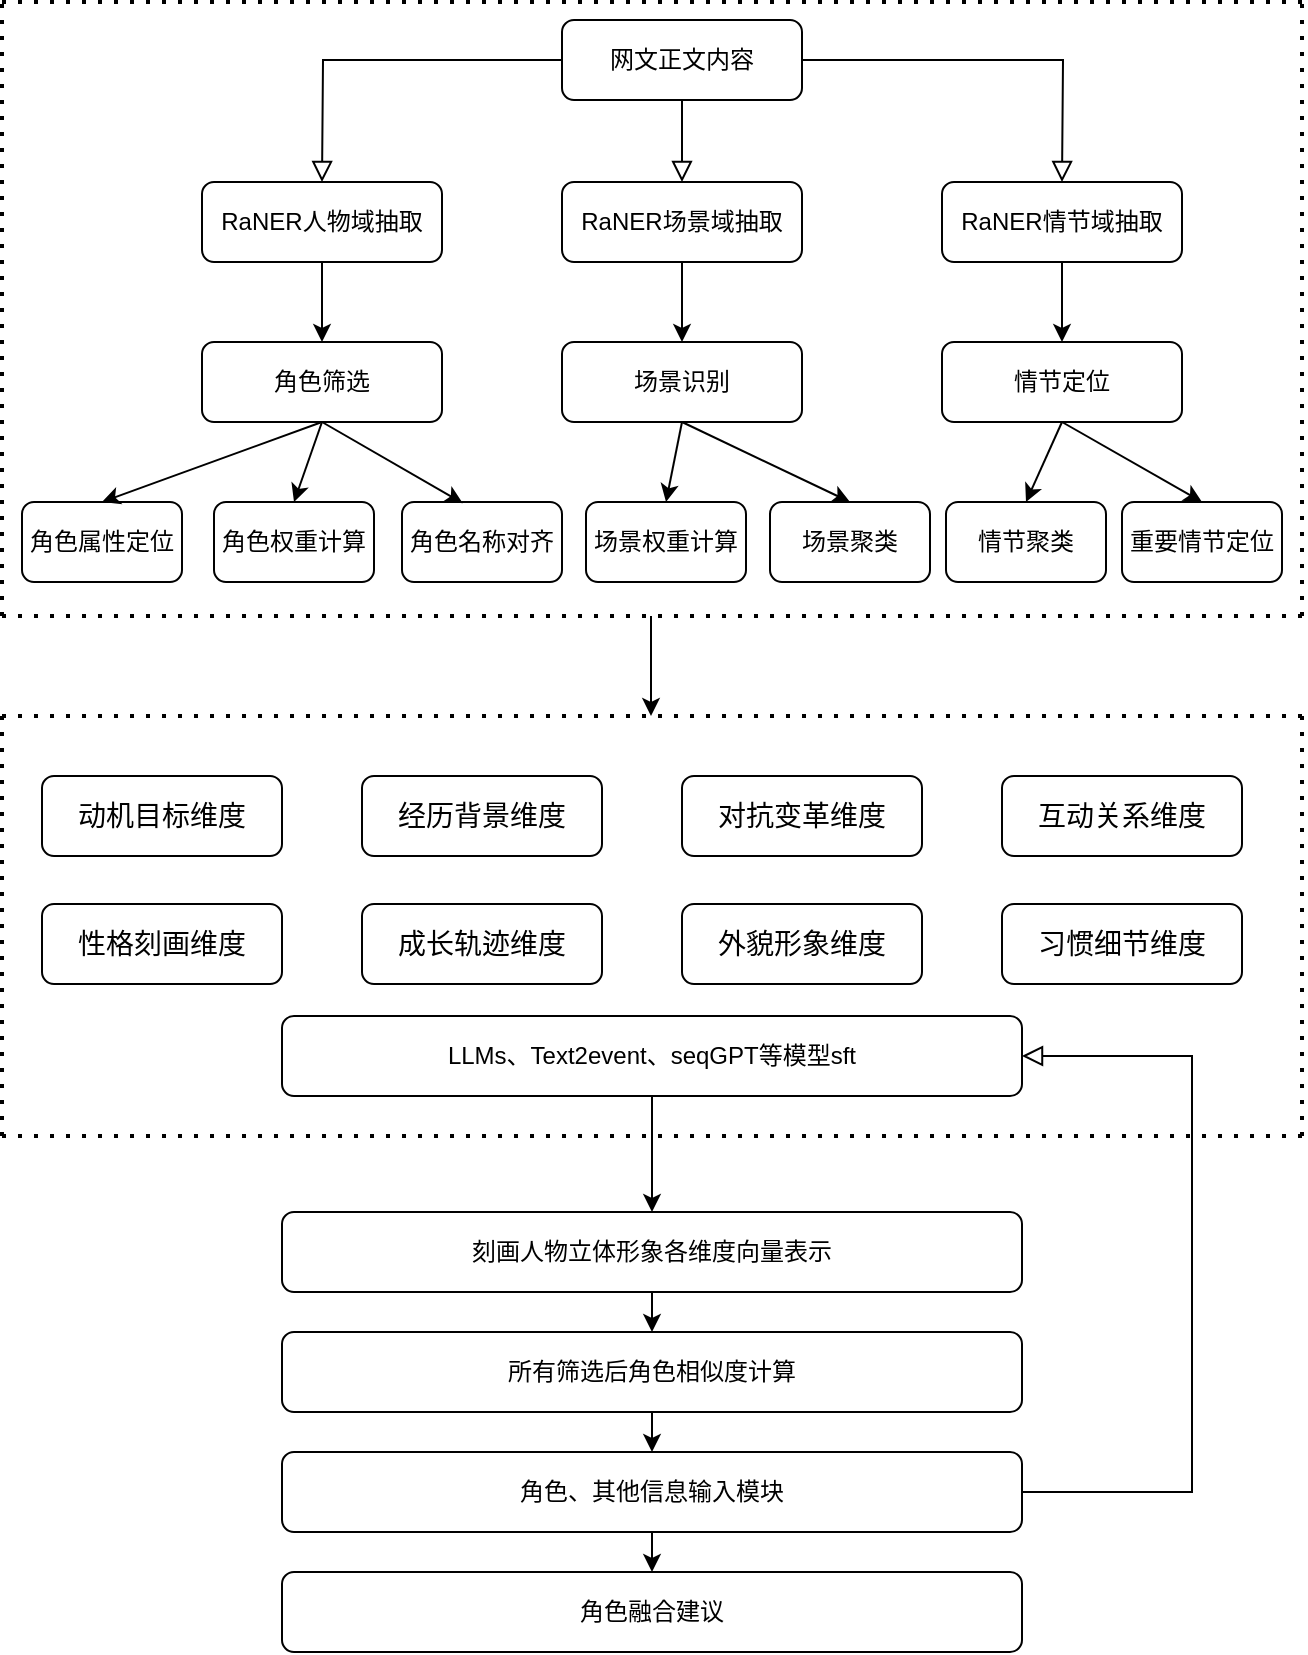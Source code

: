 <mxfile version="24.4.3" type="github">
  <diagram id="C5RBs43oDa-KdzZeNtuy" name="Page-1">
    <mxGraphModel dx="1050" dy="549" grid="1" gridSize="10" guides="1" tooltips="1" connect="1" arrows="1" fold="1" page="1" pageScale="1" pageWidth="827" pageHeight="1169" math="0" shadow="0">
      <root>
        <mxCell id="WIyWlLk6GJQsqaUBKTNV-0" />
        <mxCell id="WIyWlLk6GJQsqaUBKTNV-1" parent="WIyWlLk6GJQsqaUBKTNV-0" />
        <mxCell id="WIyWlLk6GJQsqaUBKTNV-2" value="" style="rounded=0;html=1;jettySize=auto;orthogonalLoop=1;fontSize=11;endArrow=block;endFill=0;endSize=8;strokeWidth=1;shadow=0;labelBackgroundColor=none;edgeStyle=orthogonalEdgeStyle;fontFamily=Helvetica;fontStyle=0" parent="WIyWlLk6GJQsqaUBKTNV-1" source="WIyWlLk6GJQsqaUBKTNV-3" edge="1">
          <mxGeometry relative="1" as="geometry">
            <mxPoint x="220" y="133" as="targetPoint" />
          </mxGeometry>
        </mxCell>
        <mxCell id="WIyWlLk6GJQsqaUBKTNV-3" value="网文正文内容" style="rounded=1;whiteSpace=wrap;html=1;fontSize=12;glass=0;strokeWidth=1;shadow=0;fontFamily=Helvetica;fontStyle=0" parent="WIyWlLk6GJQsqaUBKTNV-1" vertex="1">
          <mxGeometry x="340" y="52" width="120" height="40" as="geometry" />
        </mxCell>
        <mxCell id="mJR7JdLs0RT9bX_tm5gu-2" style="edgeStyle=orthogonalEdgeStyle;rounded=0;orthogonalLoop=1;jettySize=auto;html=1;exitX=0.5;exitY=1;exitDx=0;exitDy=0;entryX=0.5;entryY=0;entryDx=0;entryDy=0;fontFamily=Helvetica;fontStyle=0" parent="WIyWlLk6GJQsqaUBKTNV-1" source="WIyWlLk6GJQsqaUBKTNV-7" target="WIyWlLk6GJQsqaUBKTNV-12" edge="1">
          <mxGeometry relative="1" as="geometry" />
        </mxCell>
        <mxCell id="WIyWlLk6GJQsqaUBKTNV-7" value="&lt;p class=&quot;MsoNormal&quot;&gt;&lt;font style=&quot;font-size: 12px;&quot;&gt;&lt;span style=&quot;background-color: initial;&quot;&gt;RaNER&lt;/span&gt;人物域抽取&lt;/font&gt;&lt;/p&gt;" style="rounded=1;whiteSpace=wrap;html=1;fontSize=12;glass=0;strokeWidth=1;shadow=0;fontFamily=Helvetica;fontStyle=0" parent="WIyWlLk6GJQsqaUBKTNV-1" vertex="1">
          <mxGeometry x="160" y="133" width="120" height="40" as="geometry" />
        </mxCell>
        <mxCell id="WIyWlLk6GJQsqaUBKTNV-11" value="角色属性定位" style="rounded=1;whiteSpace=wrap;html=1;fontSize=12;glass=0;strokeWidth=1;shadow=0;fontFamily=Helvetica;fontStyle=0" parent="WIyWlLk6GJQsqaUBKTNV-1" vertex="1">
          <mxGeometry x="70" y="293" width="80" height="40" as="geometry" />
        </mxCell>
        <mxCell id="WIyWlLk6GJQsqaUBKTNV-12" value="角色筛选" style="rounded=1;whiteSpace=wrap;html=1;fontSize=12;glass=0;strokeWidth=1;shadow=0;fontFamily=Helvetica;fontStyle=0" parent="WIyWlLk6GJQsqaUBKTNV-1" vertex="1">
          <mxGeometry x="160" y="213" width="120" height="40" as="geometry" />
        </mxCell>
        <mxCell id="mJR7JdLs0RT9bX_tm5gu-5" style="edgeStyle=orthogonalEdgeStyle;rounded=0;orthogonalLoop=1;jettySize=auto;html=1;exitX=0.5;exitY=1;exitDx=0;exitDy=0;entryX=0.5;entryY=0;entryDx=0;entryDy=0;fontFamily=Helvetica;fontStyle=0" parent="WIyWlLk6GJQsqaUBKTNV-1" source="mJR7JdLs0RT9bX_tm5gu-6" target="mJR7JdLs0RT9bX_tm5gu-9" edge="1">
          <mxGeometry relative="1" as="geometry" />
        </mxCell>
        <mxCell id="mJR7JdLs0RT9bX_tm5gu-6" value="&lt;p class=&quot;MsoNormal&quot;&gt;&lt;font style=&quot;font-size: 12px;&quot;&gt;&lt;span style=&quot;background-color: initial;&quot;&gt;RaNER&lt;/span&gt;场景域抽取&lt;/font&gt;&lt;/p&gt;" style="rounded=1;whiteSpace=wrap;html=1;fontSize=12;glass=0;strokeWidth=1;shadow=0;fontFamily=Helvetica;fontStyle=0" parent="WIyWlLk6GJQsqaUBKTNV-1" vertex="1">
          <mxGeometry x="340" y="133" width="120" height="40" as="geometry" />
        </mxCell>
        <mxCell id="mJR7JdLs0RT9bX_tm5gu-7" value="角色名称对齐" style="rounded=1;whiteSpace=wrap;html=1;fontSize=12;glass=0;strokeWidth=1;shadow=0;fontFamily=Helvetica;fontStyle=0" parent="WIyWlLk6GJQsqaUBKTNV-1" vertex="1">
          <mxGeometry x="260" y="293" width="80" height="40" as="geometry" />
        </mxCell>
        <mxCell id="mJR7JdLs0RT9bX_tm5gu-9" value="场景识别" style="rounded=1;whiteSpace=wrap;html=1;fontSize=12;glass=0;strokeWidth=1;shadow=0;fontFamily=Helvetica;fontStyle=0" parent="WIyWlLk6GJQsqaUBKTNV-1" vertex="1">
          <mxGeometry x="340" y="213" width="120" height="40" as="geometry" />
        </mxCell>
        <mxCell id="mJR7JdLs0RT9bX_tm5gu-12" value="" style="rounded=0;html=1;jettySize=auto;orthogonalLoop=1;fontSize=11;endArrow=block;endFill=0;endSize=8;strokeWidth=1;shadow=0;labelBackgroundColor=none;edgeStyle=orthogonalEdgeStyle;exitX=0.5;exitY=1;exitDx=0;exitDy=0;entryX=0.5;entryY=0;entryDx=0;entryDy=0;fontFamily=Helvetica;fontStyle=0" parent="WIyWlLk6GJQsqaUBKTNV-1" source="WIyWlLk6GJQsqaUBKTNV-3" target="mJR7JdLs0RT9bX_tm5gu-6" edge="1">
          <mxGeometry relative="1" as="geometry">
            <mxPoint x="350" y="73" as="sourcePoint" />
            <mxPoint x="230" y="143" as="targetPoint" />
            <Array as="points">
              <mxPoint x="400" y="123" />
              <mxPoint x="400" y="123" />
            </Array>
          </mxGeometry>
        </mxCell>
        <mxCell id="mJR7JdLs0RT9bX_tm5gu-13" value="" style="rounded=0;html=1;jettySize=auto;orthogonalLoop=1;fontSize=11;endArrow=block;endFill=0;endSize=8;strokeWidth=1;shadow=0;labelBackgroundColor=none;edgeStyle=orthogonalEdgeStyle;exitX=1;exitY=0.5;exitDx=0;exitDy=0;fontFamily=Helvetica;fontStyle=0" parent="WIyWlLk6GJQsqaUBKTNV-1" source="WIyWlLk6GJQsqaUBKTNV-3" edge="1">
          <mxGeometry relative="1" as="geometry">
            <mxPoint x="710" y="63" as="sourcePoint" />
            <mxPoint x="590" y="133" as="targetPoint" />
          </mxGeometry>
        </mxCell>
        <mxCell id="mJR7JdLs0RT9bX_tm5gu-14" style="edgeStyle=orthogonalEdgeStyle;rounded=0;orthogonalLoop=1;jettySize=auto;html=1;exitX=0.5;exitY=1;exitDx=0;exitDy=0;entryX=0.5;entryY=0;entryDx=0;entryDy=0;fontFamily=Helvetica;fontStyle=0" parent="WIyWlLk6GJQsqaUBKTNV-1" source="mJR7JdLs0RT9bX_tm5gu-15" target="mJR7JdLs0RT9bX_tm5gu-18" edge="1">
          <mxGeometry relative="1" as="geometry" />
        </mxCell>
        <mxCell id="mJR7JdLs0RT9bX_tm5gu-15" value="&lt;p class=&quot;MsoNormal&quot;&gt;&lt;font style=&quot;font-size: 12px;&quot;&gt;&lt;span style=&quot;background-color: initial;&quot;&gt;RaNER&lt;/span&gt;情节域抽取&lt;/font&gt;&lt;/p&gt;" style="rounded=1;whiteSpace=wrap;html=1;fontSize=12;glass=0;strokeWidth=1;shadow=0;fontFamily=Helvetica;fontStyle=0" parent="WIyWlLk6GJQsqaUBKTNV-1" vertex="1">
          <mxGeometry x="530" y="133" width="120" height="40" as="geometry" />
        </mxCell>
        <mxCell id="mJR7JdLs0RT9bX_tm5gu-16" value="&lt;p class=&quot;MsoNormal&quot;&gt;&lt;span style=&quot;font-size: 10.5pt;&quot;&gt;动机目标维度&lt;/span&gt;&lt;/p&gt;" style="rounded=1;whiteSpace=wrap;html=1;fontSize=12;glass=0;strokeWidth=1;shadow=0;fontFamily=Helvetica;fontStyle=0" parent="WIyWlLk6GJQsqaUBKTNV-1" vertex="1">
          <mxGeometry x="80" y="430" width="120" height="40" as="geometry" />
        </mxCell>
        <mxCell id="mJR7JdLs0RT9bX_tm5gu-18" value="情节定位" style="rounded=1;whiteSpace=wrap;html=1;fontSize=12;glass=0;strokeWidth=1;shadow=0;fontFamily=Helvetica;fontStyle=0" parent="WIyWlLk6GJQsqaUBKTNV-1" vertex="1">
          <mxGeometry x="530" y="213" width="120" height="40" as="geometry" />
        </mxCell>
        <mxCell id="xiwa6ENlaoKIlXkBNb6t-0" value="角色权重计算" style="rounded=1;whiteSpace=wrap;html=1;fontSize=12;glass=0;strokeWidth=1;shadow=0;fontFamily=Helvetica;fontStyle=0" parent="WIyWlLk6GJQsqaUBKTNV-1" vertex="1">
          <mxGeometry x="166" y="293" width="80" height="40" as="geometry" />
        </mxCell>
        <mxCell id="xiwa6ENlaoKIlXkBNb6t-1" value="&lt;p class=&quot;MsoNormal&quot;&gt;&lt;span style=&quot;font-size: 10.5pt;&quot;&gt;经历背景维度&lt;/span&gt;&lt;/p&gt;" style="rounded=1;whiteSpace=wrap;html=1;fontSize=12;glass=0;strokeWidth=1;shadow=0;fontFamily=Helvetica;fontStyle=0" parent="WIyWlLk6GJQsqaUBKTNV-1" vertex="1">
          <mxGeometry x="240" y="430" width="120" height="40" as="geometry" />
        </mxCell>
        <mxCell id="xiwa6ENlaoKIlXkBNb6t-2" value="&lt;p class=&quot;MsoNormal&quot;&gt;&lt;span style=&quot;font-size: 10.5pt;&quot;&gt;对抗变革维度&lt;/span&gt;&lt;/p&gt;" style="rounded=1;whiteSpace=wrap;html=1;fontSize=12;glass=0;strokeWidth=1;shadow=0;fontFamily=Helvetica;fontStyle=0" parent="WIyWlLk6GJQsqaUBKTNV-1" vertex="1">
          <mxGeometry x="400" y="430" width="120" height="40" as="geometry" />
        </mxCell>
        <mxCell id="xiwa6ENlaoKIlXkBNb6t-3" value="&lt;p class=&quot;MsoNormal&quot;&gt;&lt;span style=&quot;font-size: 10.5pt;&quot;&gt;互动关系维度&lt;/span&gt;&lt;/p&gt;" style="rounded=1;whiteSpace=wrap;html=1;fontSize=12;glass=0;strokeWidth=1;shadow=0;fontFamily=Helvetica;fontStyle=0" parent="WIyWlLk6GJQsqaUBKTNV-1" vertex="1">
          <mxGeometry x="560" y="430" width="120" height="40" as="geometry" />
        </mxCell>
        <mxCell id="xiwa6ENlaoKIlXkBNb6t-4" value="&lt;p class=&quot;MsoNormal&quot;&gt;&lt;span&gt;&lt;span style=&quot;font-size: 10.5pt;&quot;&gt;性格刻画维度&lt;/span&gt;&lt;/span&gt;&lt;/p&gt;" style="rounded=1;whiteSpace=wrap;html=1;fontSize=12;glass=0;strokeWidth=1;shadow=0;fontFamily=Helvetica;fontStyle=0" parent="WIyWlLk6GJQsqaUBKTNV-1" vertex="1">
          <mxGeometry x="80" y="494" width="120" height="40" as="geometry" />
        </mxCell>
        <mxCell id="xiwa6ENlaoKIlXkBNb6t-5" value="&lt;p class=&quot;MsoNormal&quot;&gt;&lt;span&gt;&lt;span style=&quot;font-size: 10.5pt;&quot;&gt;成长轨迹维度&lt;/span&gt;&lt;/span&gt;&lt;/p&gt;" style="rounded=1;whiteSpace=wrap;html=1;fontSize=12;glass=0;strokeWidth=1;shadow=0;fontFamily=Helvetica;fontStyle=0" parent="WIyWlLk6GJQsqaUBKTNV-1" vertex="1">
          <mxGeometry x="240" y="494" width="120" height="40" as="geometry" />
        </mxCell>
        <mxCell id="xiwa6ENlaoKIlXkBNb6t-6" value="&lt;p class=&quot;MsoNormal&quot;&gt;&lt;span&gt;&lt;span style=&quot;font-size: 10.5pt;&quot;&gt;外貌形象维度&lt;/span&gt;&lt;/span&gt;&lt;/p&gt;" style="rounded=1;whiteSpace=wrap;html=1;fontSize=12;glass=0;strokeWidth=1;shadow=0;fontFamily=Helvetica;fontStyle=0" parent="WIyWlLk6GJQsqaUBKTNV-1" vertex="1">
          <mxGeometry x="400" y="494" width="120" height="40" as="geometry" />
        </mxCell>
        <mxCell id="xiwa6ENlaoKIlXkBNb6t-7" value="&lt;p class=&quot;MsoNormal&quot;&gt;&lt;span&gt;&lt;span style=&quot;font-size: 10.5pt;&quot;&gt;习惯细节维度&lt;/span&gt;&lt;/span&gt;&lt;/p&gt;" style="rounded=1;whiteSpace=wrap;html=1;fontSize=12;glass=0;strokeWidth=1;shadow=0;fontFamily=Helvetica;fontStyle=0" parent="WIyWlLk6GJQsqaUBKTNV-1" vertex="1">
          <mxGeometry x="560" y="494" width="120" height="40" as="geometry" />
        </mxCell>
        <mxCell id="xiwa6ENlaoKIlXkBNb6t-9" value="场景聚类" style="rounded=1;whiteSpace=wrap;html=1;fontSize=12;glass=0;strokeWidth=1;shadow=0;fontFamily=Helvetica;fontStyle=0" parent="WIyWlLk6GJQsqaUBKTNV-1" vertex="1">
          <mxGeometry x="444" y="293" width="80" height="40" as="geometry" />
        </mxCell>
        <mxCell id="xiwa6ENlaoKIlXkBNb6t-10" value="场景权重计算" style="rounded=1;whiteSpace=wrap;html=1;fontSize=12;glass=0;strokeWidth=1;shadow=0;fontFamily=Helvetica;fontStyle=0" parent="WIyWlLk6GJQsqaUBKTNV-1" vertex="1">
          <mxGeometry x="352" y="293" width="80" height="40" as="geometry" />
        </mxCell>
        <mxCell id="xiwa6ENlaoKIlXkBNb6t-11" value="情节聚类" style="rounded=1;whiteSpace=wrap;html=1;fontSize=12;glass=0;strokeWidth=1;shadow=0;fontFamily=Helvetica;fontStyle=0" parent="WIyWlLk6GJQsqaUBKTNV-1" vertex="1">
          <mxGeometry x="532" y="293" width="80" height="40" as="geometry" />
        </mxCell>
        <mxCell id="xiwa6ENlaoKIlXkBNb6t-13" value="重要情节定位" style="rounded=1;whiteSpace=wrap;html=1;fontSize=12;glass=0;strokeWidth=1;shadow=0;fontFamily=Helvetica;fontStyle=0" parent="WIyWlLk6GJQsqaUBKTNV-1" vertex="1">
          <mxGeometry x="620" y="293" width="80" height="40" as="geometry" />
        </mxCell>
        <mxCell id="xiwa6ENlaoKIlXkBNb6t-14" value="" style="endArrow=classic;html=1;rounded=0;entryX=0.38;entryY=0.015;entryDx=0;entryDy=0;entryPerimeter=0;fontFamily=Helvetica;fontStyle=0" parent="WIyWlLk6GJQsqaUBKTNV-1" target="mJR7JdLs0RT9bX_tm5gu-7" edge="1">
          <mxGeometry width="50" height="50" relative="1" as="geometry">
            <mxPoint x="220" y="253" as="sourcePoint" />
            <mxPoint x="270" y="203" as="targetPoint" />
          </mxGeometry>
        </mxCell>
        <mxCell id="xiwa6ENlaoKIlXkBNb6t-16" value="" style="endArrow=classic;html=1;rounded=0;exitX=0.5;exitY=1;exitDx=0;exitDy=0;entryX=0.5;entryY=0;entryDx=0;entryDy=0;fontFamily=Helvetica;fontStyle=0" parent="WIyWlLk6GJQsqaUBKTNV-1" source="mJR7JdLs0RT9bX_tm5gu-9" target="xiwa6ENlaoKIlXkBNb6t-10" edge="1">
          <mxGeometry width="50" height="50" relative="1" as="geometry">
            <mxPoint x="490" y="453" as="sourcePoint" />
            <mxPoint x="540" y="403" as="targetPoint" />
            <Array as="points" />
          </mxGeometry>
        </mxCell>
        <mxCell id="xiwa6ENlaoKIlXkBNb6t-19" value="" style="endArrow=classic;html=1;rounded=0;exitX=0.5;exitY=1;exitDx=0;exitDy=0;entryX=0.5;entryY=0;entryDx=0;entryDy=0;fontFamily=Helvetica;fontStyle=0" parent="WIyWlLk6GJQsqaUBKTNV-1" source="mJR7JdLs0RT9bX_tm5gu-9" target="xiwa6ENlaoKIlXkBNb6t-9" edge="1">
          <mxGeometry width="50" height="50" relative="1" as="geometry">
            <mxPoint x="490" y="453" as="sourcePoint" />
            <mxPoint x="540" y="403" as="targetPoint" />
          </mxGeometry>
        </mxCell>
        <mxCell id="xiwa6ENlaoKIlXkBNb6t-20" value="" style="endArrow=classic;html=1;rounded=0;exitX=0.5;exitY=1;exitDx=0;exitDy=0;entryX=0.5;entryY=0;entryDx=0;entryDy=0;fontFamily=Helvetica;fontStyle=0" parent="WIyWlLk6GJQsqaUBKTNV-1" source="mJR7JdLs0RT9bX_tm5gu-18" target="xiwa6ENlaoKIlXkBNb6t-11" edge="1">
          <mxGeometry width="50" height="50" relative="1" as="geometry">
            <mxPoint x="490" y="453" as="sourcePoint" />
            <mxPoint x="540" y="403" as="targetPoint" />
          </mxGeometry>
        </mxCell>
        <mxCell id="xiwa6ENlaoKIlXkBNb6t-21" value="" style="endArrow=classic;html=1;rounded=0;exitX=0.5;exitY=1;exitDx=0;exitDy=0;entryX=0.5;entryY=0;entryDx=0;entryDy=0;fontFamily=Helvetica;fontStyle=0" parent="WIyWlLk6GJQsqaUBKTNV-1" source="mJR7JdLs0RT9bX_tm5gu-18" target="xiwa6ENlaoKIlXkBNb6t-13" edge="1">
          <mxGeometry width="50" height="50" relative="1" as="geometry">
            <mxPoint x="490" y="453" as="sourcePoint" />
            <mxPoint x="540" y="403" as="targetPoint" />
          </mxGeometry>
        </mxCell>
        <mxCell id="xiwa6ENlaoKIlXkBNb6t-23" value="" style="endArrow=none;dashed=1;html=1;dashPattern=1 3;strokeWidth=2;rounded=0;fontFamily=Helvetica;fontStyle=0" parent="WIyWlLk6GJQsqaUBKTNV-1" edge="1">
          <mxGeometry width="50" height="50" relative="1" as="geometry">
            <mxPoint x="60" y="400" as="sourcePoint" />
            <mxPoint x="710" y="400" as="targetPoint" />
          </mxGeometry>
        </mxCell>
        <mxCell id="xiwa6ENlaoKIlXkBNb6t-24" value="" style="endArrow=none;dashed=1;html=1;dashPattern=1 3;strokeWidth=2;rounded=0;fontFamily=Helvetica;fontStyle=0" parent="WIyWlLk6GJQsqaUBKTNV-1" edge="1">
          <mxGeometry width="50" height="50" relative="1" as="geometry">
            <mxPoint x="60" y="610" as="sourcePoint" />
            <mxPoint x="60" y="400" as="targetPoint" />
          </mxGeometry>
        </mxCell>
        <mxCell id="xiwa6ENlaoKIlXkBNb6t-25" value="" style="endArrow=none;dashed=1;html=1;dashPattern=1 3;strokeWidth=2;rounded=0;fontFamily=Helvetica;fontStyle=0" parent="WIyWlLk6GJQsqaUBKTNV-1" edge="1">
          <mxGeometry width="50" height="50" relative="1" as="geometry">
            <mxPoint x="60" y="610" as="sourcePoint" />
            <mxPoint x="710" y="610" as="targetPoint" />
          </mxGeometry>
        </mxCell>
        <mxCell id="xiwa6ENlaoKIlXkBNb6t-26" value="" style="endArrow=none;dashed=1;html=1;dashPattern=1 3;strokeWidth=2;rounded=0;fontFamily=Helvetica;fontStyle=0" parent="WIyWlLk6GJQsqaUBKTNV-1" edge="1">
          <mxGeometry width="50" height="50" relative="1" as="geometry">
            <mxPoint x="710" y="610" as="sourcePoint" />
            <mxPoint x="710" y="400" as="targetPoint" />
          </mxGeometry>
        </mxCell>
        <mxCell id="xiwa6ENlaoKIlXkBNb6t-27" value="" style="endArrow=classic;html=1;rounded=0;entryX=0.5;entryY=0;entryDx=0;entryDy=0;fontFamily=Helvetica;fontStyle=0" parent="WIyWlLk6GJQsqaUBKTNV-1" target="WIyWlLk6GJQsqaUBKTNV-11" edge="1">
          <mxGeometry width="50" height="50" relative="1" as="geometry">
            <mxPoint x="220" y="253" as="sourcePoint" />
            <mxPoint x="480" y="403" as="targetPoint" />
          </mxGeometry>
        </mxCell>
        <mxCell id="xiwa6ENlaoKIlXkBNb6t-29" value="" style="endArrow=classic;html=1;rounded=0;entryX=0.5;entryY=0;entryDx=0;entryDy=0;fontFamily=Helvetica;fontStyle=0" parent="WIyWlLk6GJQsqaUBKTNV-1" target="xiwa6ENlaoKIlXkBNb6t-0" edge="1">
          <mxGeometry width="50" height="50" relative="1" as="geometry">
            <mxPoint x="220" y="253" as="sourcePoint" />
            <mxPoint x="480" y="403" as="targetPoint" />
          </mxGeometry>
        </mxCell>
        <mxCell id="xiwa6ENlaoKIlXkBNb6t-30" value="刻画人物立体形象各维度向量表示" style="rounded=1;whiteSpace=wrap;html=1;fontSize=12;glass=0;strokeWidth=1;shadow=0;fontFamily=Helvetica;fontStyle=0" parent="WIyWlLk6GJQsqaUBKTNV-1" vertex="1">
          <mxGeometry x="200" y="648" width="370" height="40" as="geometry" />
        </mxCell>
        <mxCell id="xiwa6ENlaoKIlXkBNb6t-31" value="LLMs、Text2event、seqGPT等模型sft" style="rounded=1;whiteSpace=wrap;html=1;fontSize=12;glass=0;strokeWidth=1;shadow=0;fontFamily=Helvetica;fontStyle=0" parent="WIyWlLk6GJQsqaUBKTNV-1" vertex="1">
          <mxGeometry x="200" y="550" width="370" height="40" as="geometry" />
        </mxCell>
        <mxCell id="xiwa6ENlaoKIlXkBNb6t-33" value="所有筛选后角色相似度计算" style="rounded=1;whiteSpace=wrap;html=1;fontSize=12;glass=0;strokeWidth=1;shadow=0;fontFamily=Helvetica;fontStyle=0" parent="WIyWlLk6GJQsqaUBKTNV-1" vertex="1">
          <mxGeometry x="200" y="708" width="370" height="40" as="geometry" />
        </mxCell>
        <mxCell id="xiwa6ENlaoKIlXkBNb6t-34" value="角色、其他信息输入模块" style="rounded=1;whiteSpace=wrap;html=1;fontSize=12;glass=0;strokeWidth=1;shadow=0;fontFamily=Helvetica;fontStyle=0" parent="WIyWlLk6GJQsqaUBKTNV-1" vertex="1">
          <mxGeometry x="200" y="768" width="370" height="40" as="geometry" />
        </mxCell>
        <mxCell id="xiwa6ENlaoKIlXkBNb6t-35" value="角色融合建议" style="rounded=1;whiteSpace=wrap;html=1;fontSize=12;glass=0;strokeWidth=1;shadow=0;fontFamily=Helvetica;fontStyle=0" parent="WIyWlLk6GJQsqaUBKTNV-1" vertex="1">
          <mxGeometry x="200" y="828" width="370" height="40" as="geometry" />
        </mxCell>
        <mxCell id="xiwa6ENlaoKIlXkBNb6t-37" value="" style="rounded=0;html=1;jettySize=auto;orthogonalLoop=1;fontSize=11;endArrow=block;endFill=0;endSize=8;strokeWidth=1;shadow=0;labelBackgroundColor=none;edgeStyle=orthogonalEdgeStyle;entryX=1;entryY=0.5;entryDx=0;entryDy=0;exitX=1;exitY=0.5;exitDx=0;exitDy=0;fontFamily=Helvetica;fontStyle=0" parent="WIyWlLk6GJQsqaUBKTNV-1" source="xiwa6ENlaoKIlXkBNb6t-34" target="xiwa6ENlaoKIlXkBNb6t-31" edge="1">
          <mxGeometry relative="1" as="geometry">
            <mxPoint x="585" y="570" as="targetPoint" />
            <mxPoint x="585" y="788" as="sourcePoint" />
            <Array as="points">
              <mxPoint x="655" y="788" />
              <mxPoint x="655" y="570" />
            </Array>
          </mxGeometry>
        </mxCell>
        <mxCell id="xiwa6ENlaoKIlXkBNb6t-40" value="" style="endArrow=classic;html=1;rounded=0;entryX=0.5;entryY=0;entryDx=0;entryDy=0;exitX=0.5;exitY=1;exitDx=0;exitDy=0;fontFamily=Helvetica;fontStyle=0" parent="WIyWlLk6GJQsqaUBKTNV-1" source="xiwa6ENlaoKIlXkBNb6t-33" target="xiwa6ENlaoKIlXkBNb6t-34" edge="1">
          <mxGeometry width="50" height="50" relative="1" as="geometry">
            <mxPoint x="430" y="718" as="sourcePoint" />
            <mxPoint x="480" y="668" as="targetPoint" />
          </mxGeometry>
        </mxCell>
        <mxCell id="xiwa6ENlaoKIlXkBNb6t-41" value="" style="endArrow=classic;html=1;rounded=0;exitX=0.5;exitY=1;exitDx=0;exitDy=0;entryX=0.5;entryY=0;entryDx=0;entryDy=0;fontFamily=Helvetica;fontStyle=0" parent="WIyWlLk6GJQsqaUBKTNV-1" source="xiwa6ENlaoKIlXkBNb6t-31" target="xiwa6ENlaoKIlXkBNb6t-30" edge="1">
          <mxGeometry width="50" height="50" relative="1" as="geometry">
            <mxPoint x="430" y="776" as="sourcePoint" />
            <mxPoint x="480" y="726" as="targetPoint" />
          </mxGeometry>
        </mxCell>
        <mxCell id="xiwa6ENlaoKIlXkBNb6t-42" value="" style="endArrow=classic;html=1;rounded=0;entryX=0.5;entryY=0;entryDx=0;entryDy=0;exitX=0.5;exitY=1;exitDx=0;exitDy=0;fontFamily=Helvetica;fontStyle=0" parent="WIyWlLk6GJQsqaUBKTNV-1" source="xiwa6ENlaoKIlXkBNb6t-30" target="xiwa6ENlaoKIlXkBNb6t-33" edge="1">
          <mxGeometry width="50" height="50" relative="1" as="geometry">
            <mxPoint x="430" y="718" as="sourcePoint" />
            <mxPoint x="480" y="668" as="targetPoint" />
          </mxGeometry>
        </mxCell>
        <mxCell id="xiwa6ENlaoKIlXkBNb6t-43" value="" style="endArrow=classic;html=1;rounded=0;exitX=0.5;exitY=1;exitDx=0;exitDy=0;entryX=0.5;entryY=0;entryDx=0;entryDy=0;fontFamily=Helvetica;fontStyle=0" parent="WIyWlLk6GJQsqaUBKTNV-1" source="xiwa6ENlaoKIlXkBNb6t-34" target="xiwa6ENlaoKIlXkBNb6t-35" edge="1">
          <mxGeometry width="50" height="50" relative="1" as="geometry">
            <mxPoint x="430" y="718" as="sourcePoint" />
            <mxPoint x="480" y="668" as="targetPoint" />
          </mxGeometry>
        </mxCell>
        <mxCell id="xiwa6ENlaoKIlXkBNb6t-45" value="" style="endArrow=none;dashed=1;html=1;dashPattern=1 3;strokeWidth=2;rounded=0;fontFamily=Helvetica;fontStyle=0" parent="WIyWlLk6GJQsqaUBKTNV-1" edge="1">
          <mxGeometry width="50" height="50" relative="1" as="geometry">
            <mxPoint x="60" y="350" as="sourcePoint" />
            <mxPoint x="710" y="350" as="targetPoint" />
          </mxGeometry>
        </mxCell>
        <mxCell id="xiwa6ENlaoKIlXkBNb6t-46" value="" style="endArrow=none;dashed=1;html=1;dashPattern=1 3;strokeWidth=2;rounded=0;fontFamily=Helvetica;fontStyle=0" parent="WIyWlLk6GJQsqaUBKTNV-1" edge="1">
          <mxGeometry width="50" height="50" relative="1" as="geometry">
            <mxPoint x="60" y="43" as="sourcePoint" />
            <mxPoint x="710" y="43" as="targetPoint" />
          </mxGeometry>
        </mxCell>
        <mxCell id="xiwa6ENlaoKIlXkBNb6t-47" value="" style="endArrow=none;dashed=1;html=1;dashPattern=1 3;strokeWidth=2;rounded=0;fontFamily=Helvetica;fontStyle=0" parent="WIyWlLk6GJQsqaUBKTNV-1" edge="1">
          <mxGeometry width="50" height="50" relative="1" as="geometry">
            <mxPoint x="60" y="350" as="sourcePoint" />
            <mxPoint x="60" y="43" as="targetPoint" />
          </mxGeometry>
        </mxCell>
        <mxCell id="xiwa6ENlaoKIlXkBNb6t-48" value="" style="endArrow=none;dashed=1;html=1;dashPattern=1 3;strokeWidth=2;rounded=0;fontFamily=Helvetica;fontStyle=0" parent="WIyWlLk6GJQsqaUBKTNV-1" edge="1">
          <mxGeometry width="50" height="50" relative="1" as="geometry">
            <mxPoint x="710" y="350" as="sourcePoint" />
            <mxPoint x="710" y="43" as="targetPoint" />
          </mxGeometry>
        </mxCell>
        <mxCell id="xiwa6ENlaoKIlXkBNb6t-49" value="" style="endArrow=classic;html=1;rounded=0;fontFamily=Helvetica;fontStyle=0" parent="WIyWlLk6GJQsqaUBKTNV-1" edge="1">
          <mxGeometry width="50" height="50" relative="1" as="geometry">
            <mxPoint x="384.5" y="350" as="sourcePoint" />
            <mxPoint x="384.5" y="400" as="targetPoint" />
          </mxGeometry>
        </mxCell>
      </root>
    </mxGraphModel>
  </diagram>
</mxfile>

